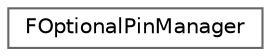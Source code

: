 digraph "Graphical Class Hierarchy"
{
 // INTERACTIVE_SVG=YES
 // LATEX_PDF_SIZE
  bgcolor="transparent";
  edge [fontname=Helvetica,fontsize=10,labelfontname=Helvetica,labelfontsize=10];
  node [fontname=Helvetica,fontsize=10,shape=box,height=0.2,width=0.4];
  rankdir="LR";
  Node0 [id="Node000000",label="FOptionalPinManager",height=0.2,width=0.4,color="grey40", fillcolor="white", style="filled",URL="$d0/d1c/structFOptionalPinManager.html",tooltip=" "];
}
